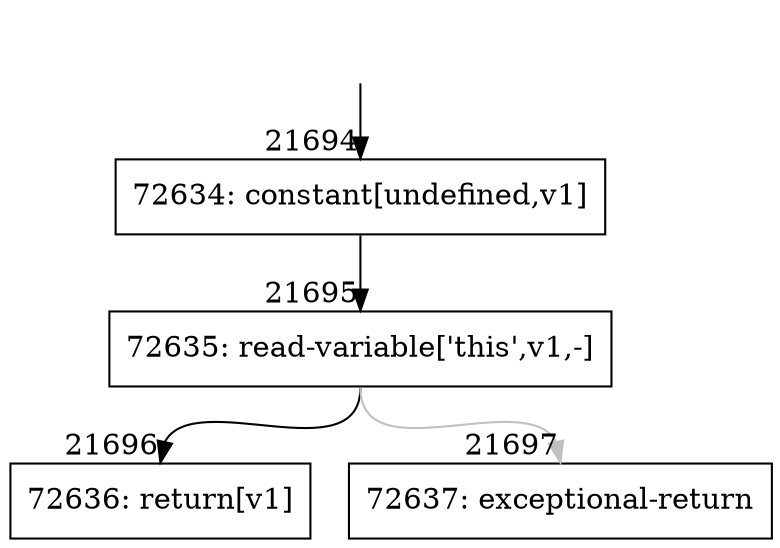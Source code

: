 digraph {
rankdir="TD"
BB_entry1899[shape=none,label=""];
BB_entry1899 -> BB21694 [tailport=s, headport=n, headlabel="    21694"]
BB21694 [shape=record label="{72634: constant[undefined,v1]}" ] 
BB21694 -> BB21695 [tailport=s, headport=n, headlabel="      21695"]
BB21695 [shape=record label="{72635: read-variable['this',v1,-]}" ] 
BB21695 -> BB21696 [tailport=s, headport=n, headlabel="      21696"]
BB21695 -> BB21697 [tailport=s, headport=n, color=gray, headlabel="      21697"]
BB21696 [shape=record label="{72636: return[v1]}" ] 
BB21697 [shape=record label="{72637: exceptional-return}" ] 
//#$~ 40576
}
